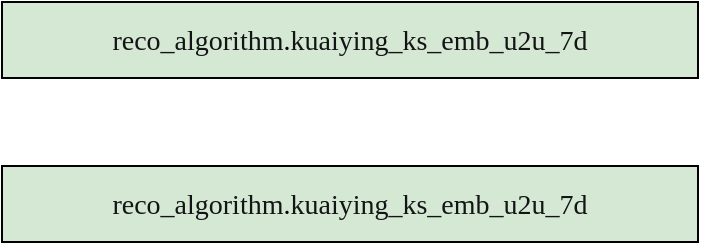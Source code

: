<mxfile version="28.0.7">
  <diagram name="第 1 页" id="1E003h5TcaocSrITGSxw">
    <mxGraphModel dx="1634" dy="305" grid="0" gridSize="10" guides="1" tooltips="1" connect="1" arrows="1" fold="1" page="0" pageScale="1" pageWidth="827" pageHeight="1169" math="0" shadow="0">
      <root>
        <mxCell id="0" />
        <mxCell id="1" parent="0" />
        <mxCell id="4XPeKo9X0DsGih_3RS7q-1" value="&lt;div style=&quot;color: rgb(19, 20, 22); font-size: 14px; line-height: 21px; white-space: pre;&quot;&gt;reco_algorithm&lt;span style=&quot;color: #000000;&quot;&gt;.&lt;/span&gt;kuaiying_ks_emb_u2u_7d&lt;/div&gt;" style="rounded=0;whiteSpace=wrap;html=1;fillColor=#d5e8d4;strokeColor=#000000;labelBackgroundColor=none;fontFamily=Verdana;" vertex="1" parent="1">
          <mxGeometry x="-29" y="468" width="348" height="38" as="geometry" />
        </mxCell>
        <mxCell id="4XPeKo9X0DsGih_3RS7q-2" value="&lt;div style=&quot;color: rgb(19, 20, 22); font-size: 14px; line-height: 21px; white-space: pre;&quot;&gt;reco_algorithm&lt;span style=&quot;color: #000000;&quot;&gt;.&lt;/span&gt;kuaiying_ks_emb_u2u_7d&lt;/div&gt;" style="rounded=0;whiteSpace=wrap;html=1;fillColor=#d5e8d4;strokeColor=#000000;labelBackgroundColor=none;fontFamily=Verdana;" vertex="1" parent="1">
          <mxGeometry x="-29" y="550" width="348" height="38" as="geometry" />
        </mxCell>
      </root>
    </mxGraphModel>
  </diagram>
</mxfile>
